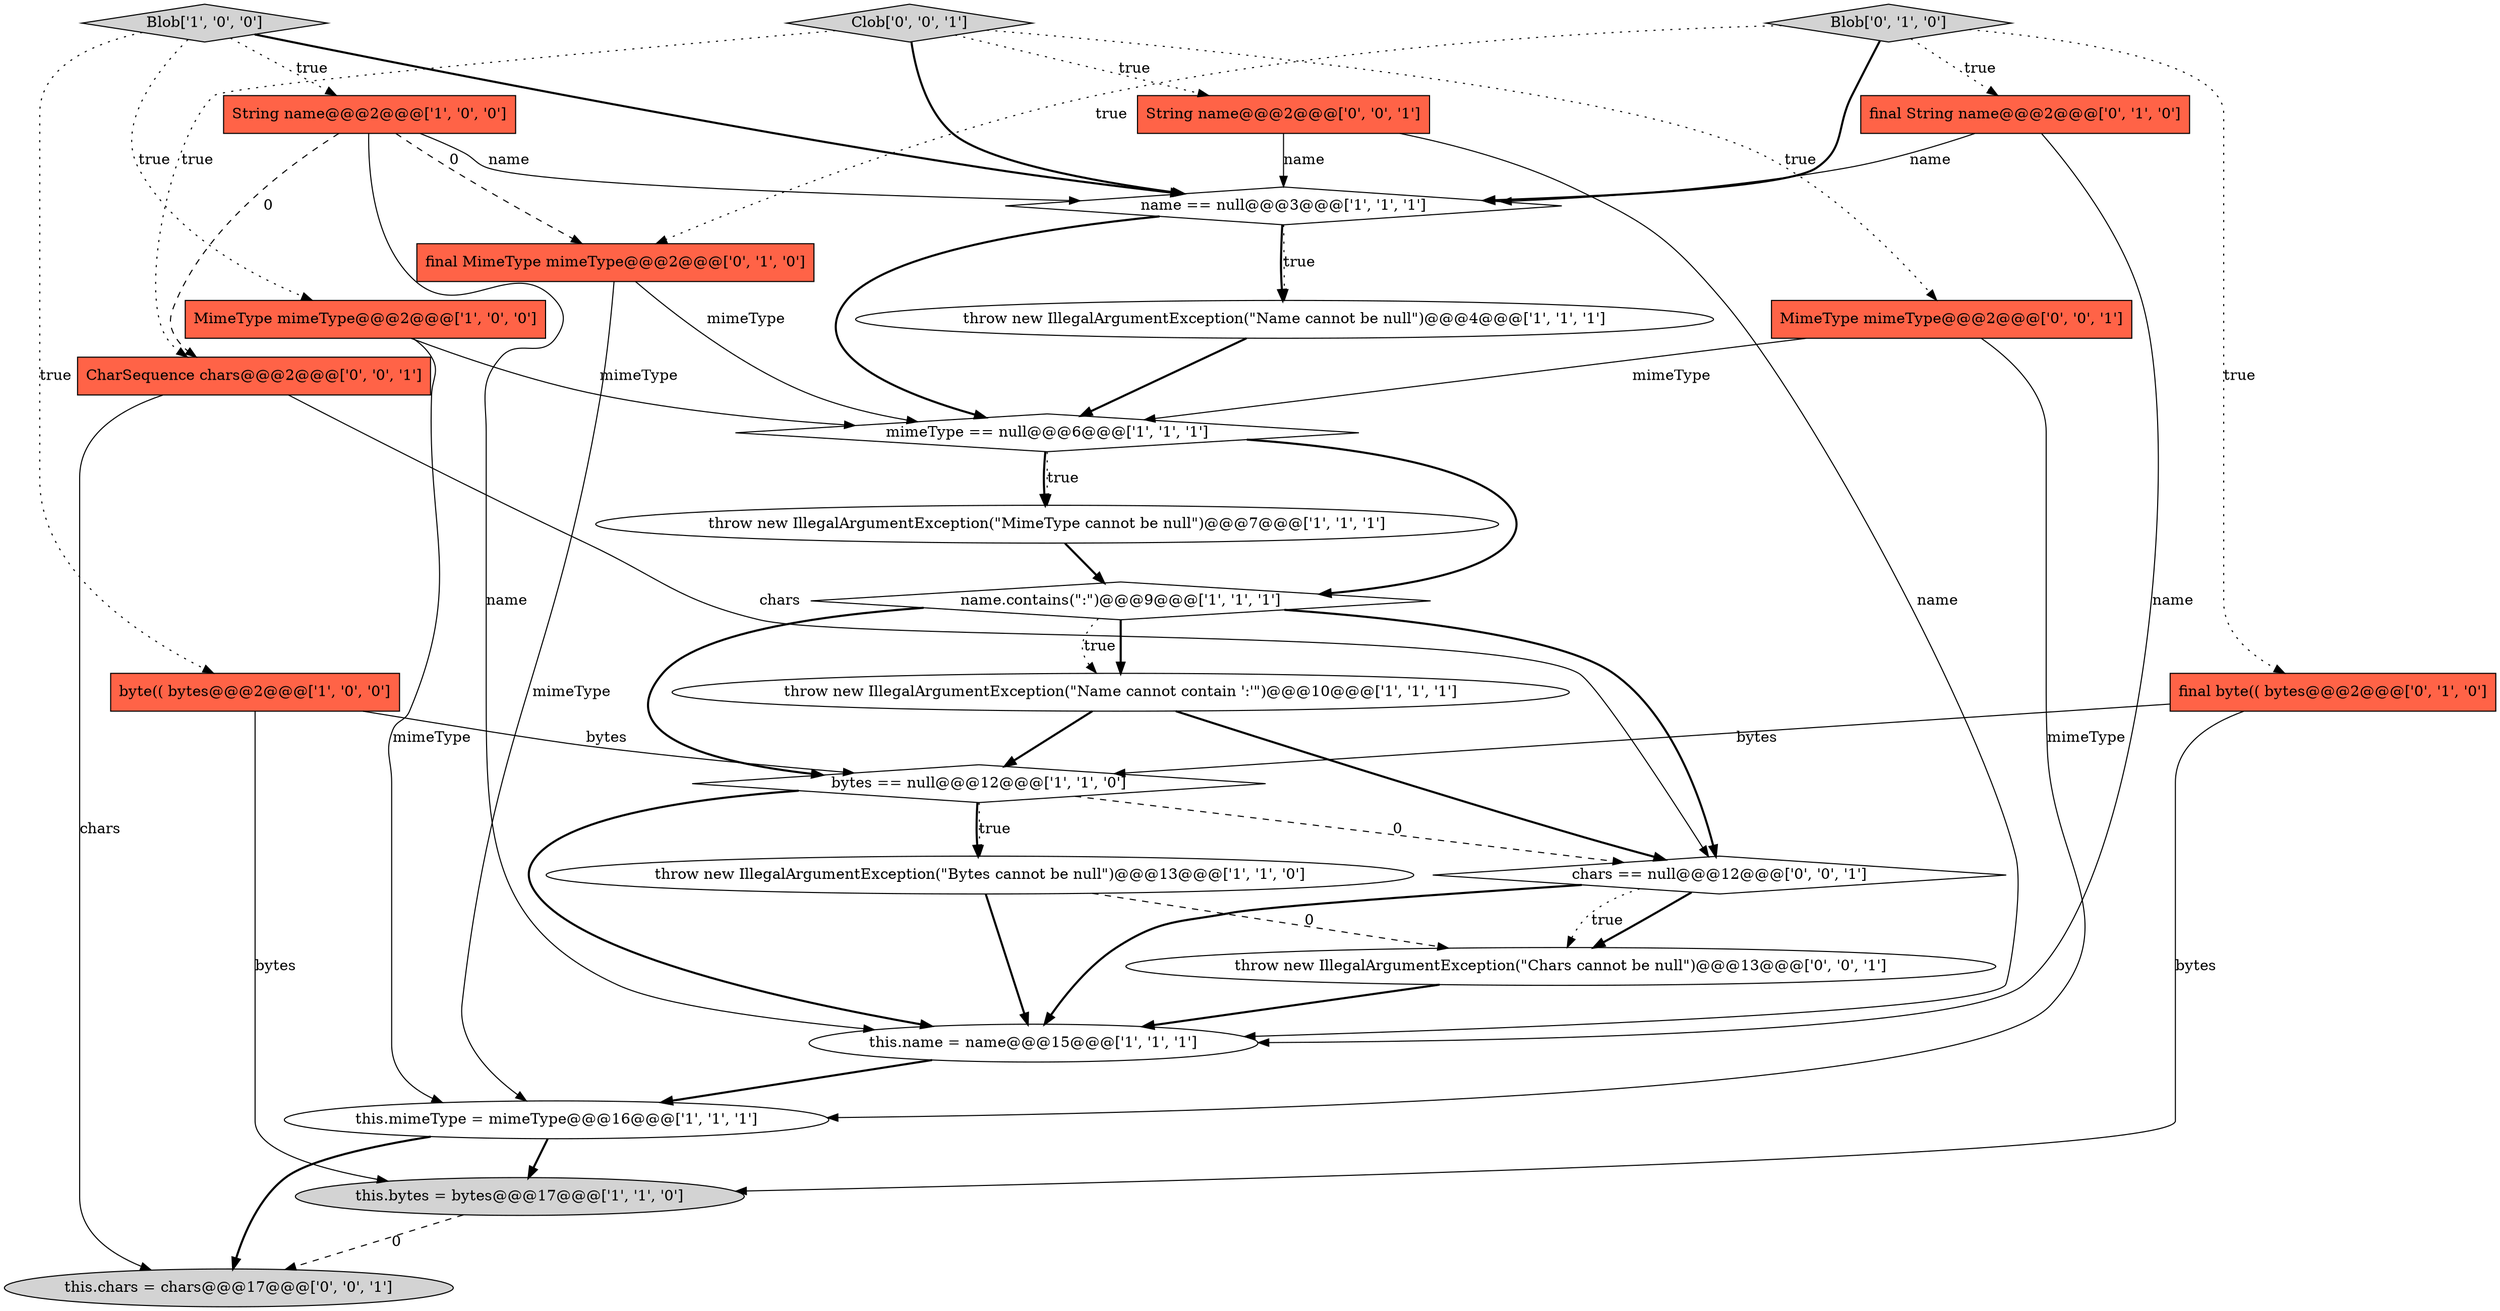 digraph {
18 [style = filled, label = "final MimeType mimeType@@@2@@@['0', '1', '0']", fillcolor = tomato, shape = box image = "AAA1AAABBB2BBB"];
4 [style = filled, label = "throw new IllegalArgumentException(\"Bytes cannot be null\")@@@13@@@['1', '1', '0']", fillcolor = white, shape = ellipse image = "AAA0AAABBB1BBB"];
25 [style = filled, label = "throw new IllegalArgumentException(\"Chars cannot be null\")@@@13@@@['0', '0', '1']", fillcolor = white, shape = ellipse image = "AAA0AAABBB3BBB"];
24 [style = filled, label = "CharSequence chars@@@2@@@['0', '0', '1']", fillcolor = tomato, shape = box image = "AAA0AAABBB3BBB"];
17 [style = filled, label = "final String name@@@2@@@['0', '1', '0']", fillcolor = tomato, shape = box image = "AAA0AAABBB2BBB"];
6 [style = filled, label = "this.bytes = bytes@@@17@@@['1', '1', '0']", fillcolor = lightgray, shape = ellipse image = "AAA0AAABBB1BBB"];
12 [style = filled, label = "this.name = name@@@15@@@['1', '1', '1']", fillcolor = white, shape = ellipse image = "AAA0AAABBB1BBB"];
5 [style = filled, label = "name.contains(\":\")@@@9@@@['1', '1', '1']", fillcolor = white, shape = diamond image = "AAA0AAABBB1BBB"];
23 [style = filled, label = "MimeType mimeType@@@2@@@['0', '0', '1']", fillcolor = tomato, shape = box image = "AAA0AAABBB3BBB"];
0 [style = filled, label = "throw new IllegalArgumentException(\"Name cannot be null\")@@@4@@@['1', '1', '1']", fillcolor = white, shape = ellipse image = "AAA0AAABBB1BBB"];
9 [style = filled, label = "Blob['1', '0', '0']", fillcolor = lightgray, shape = diamond image = "AAA0AAABBB1BBB"];
1 [style = filled, label = "this.mimeType = mimeType@@@16@@@['1', '1', '1']", fillcolor = white, shape = ellipse image = "AAA0AAABBB1BBB"];
7 [style = filled, label = "throw new IllegalArgumentException(\"MimeType cannot be null\")@@@7@@@['1', '1', '1']", fillcolor = white, shape = ellipse image = "AAA0AAABBB1BBB"];
10 [style = filled, label = "String name@@@2@@@['1', '0', '0']", fillcolor = tomato, shape = box image = "AAA1AAABBB1BBB"];
14 [style = filled, label = "name == null@@@3@@@['1', '1', '1']", fillcolor = white, shape = diamond image = "AAA0AAABBB1BBB"];
15 [style = filled, label = "final byte(( bytes@@@2@@@['0', '1', '0']", fillcolor = tomato, shape = box image = "AAA0AAABBB2BBB"];
21 [style = filled, label = "chars == null@@@12@@@['0', '0', '1']", fillcolor = white, shape = diamond image = "AAA0AAABBB3BBB"];
22 [style = filled, label = "this.chars = chars@@@17@@@['0', '0', '1']", fillcolor = lightgray, shape = ellipse image = "AAA0AAABBB3BBB"];
11 [style = filled, label = "bytes == null@@@12@@@['1', '1', '0']", fillcolor = white, shape = diamond image = "AAA0AAABBB1BBB"];
3 [style = filled, label = "throw new IllegalArgumentException(\"Name cannot contain ':'\")@@@10@@@['1', '1', '1']", fillcolor = white, shape = ellipse image = "AAA0AAABBB1BBB"];
8 [style = filled, label = "MimeType mimeType@@@2@@@['1', '0', '0']", fillcolor = tomato, shape = box image = "AAA0AAABBB1BBB"];
13 [style = filled, label = "mimeType == null@@@6@@@['1', '1', '1']", fillcolor = white, shape = diamond image = "AAA0AAABBB1BBB"];
2 [style = filled, label = "byte(( bytes@@@2@@@['1', '0', '0']", fillcolor = tomato, shape = box image = "AAA0AAABBB1BBB"];
16 [style = filled, label = "Blob['0', '1', '0']", fillcolor = lightgray, shape = diamond image = "AAA0AAABBB2BBB"];
20 [style = filled, label = "String name@@@2@@@['0', '0', '1']", fillcolor = tomato, shape = box image = "AAA0AAABBB3BBB"];
19 [style = filled, label = "Clob['0', '0', '1']", fillcolor = lightgray, shape = diamond image = "AAA0AAABBB3BBB"];
5->3 [style = bold, label=""];
8->13 [style = solid, label="mimeType"];
15->6 [style = solid, label="bytes"];
0->13 [style = bold, label=""];
2->11 [style = solid, label="bytes"];
23->13 [style = solid, label="mimeType"];
14->0 [style = dotted, label="true"];
18->13 [style = solid, label="mimeType"];
19->20 [style = dotted, label="true"];
16->17 [style = dotted, label="true"];
11->4 [style = bold, label=""];
17->14 [style = solid, label="name"];
3->11 [style = bold, label=""];
8->1 [style = solid, label="mimeType"];
19->23 [style = dotted, label="true"];
11->12 [style = bold, label=""];
10->14 [style = solid, label="name"];
13->7 [style = dotted, label="true"];
11->4 [style = dotted, label="true"];
19->24 [style = dotted, label="true"];
5->3 [style = dotted, label="true"];
10->12 [style = solid, label="name"];
21->25 [style = bold, label=""];
12->1 [style = bold, label=""];
6->22 [style = dashed, label="0"];
9->8 [style = dotted, label="true"];
21->12 [style = bold, label=""];
1->22 [style = bold, label=""];
21->25 [style = dotted, label="true"];
5->21 [style = bold, label=""];
4->25 [style = dashed, label="0"];
7->5 [style = bold, label=""];
20->14 [style = solid, label="name"];
20->12 [style = solid, label="name"];
1->6 [style = bold, label=""];
19->14 [style = bold, label=""];
14->0 [style = bold, label=""];
18->1 [style = solid, label="mimeType"];
24->22 [style = solid, label="chars"];
25->12 [style = bold, label=""];
24->21 [style = solid, label="chars"];
13->7 [style = bold, label=""];
9->2 [style = dotted, label="true"];
17->12 [style = solid, label="name"];
9->14 [style = bold, label=""];
13->5 [style = bold, label=""];
4->12 [style = bold, label=""];
16->14 [style = bold, label=""];
3->21 [style = bold, label=""];
5->11 [style = bold, label=""];
14->13 [style = bold, label=""];
23->1 [style = solid, label="mimeType"];
11->21 [style = dashed, label="0"];
9->10 [style = dotted, label="true"];
15->11 [style = solid, label="bytes"];
10->24 [style = dashed, label="0"];
10->18 [style = dashed, label="0"];
2->6 [style = solid, label="bytes"];
16->15 [style = dotted, label="true"];
16->18 [style = dotted, label="true"];
}
